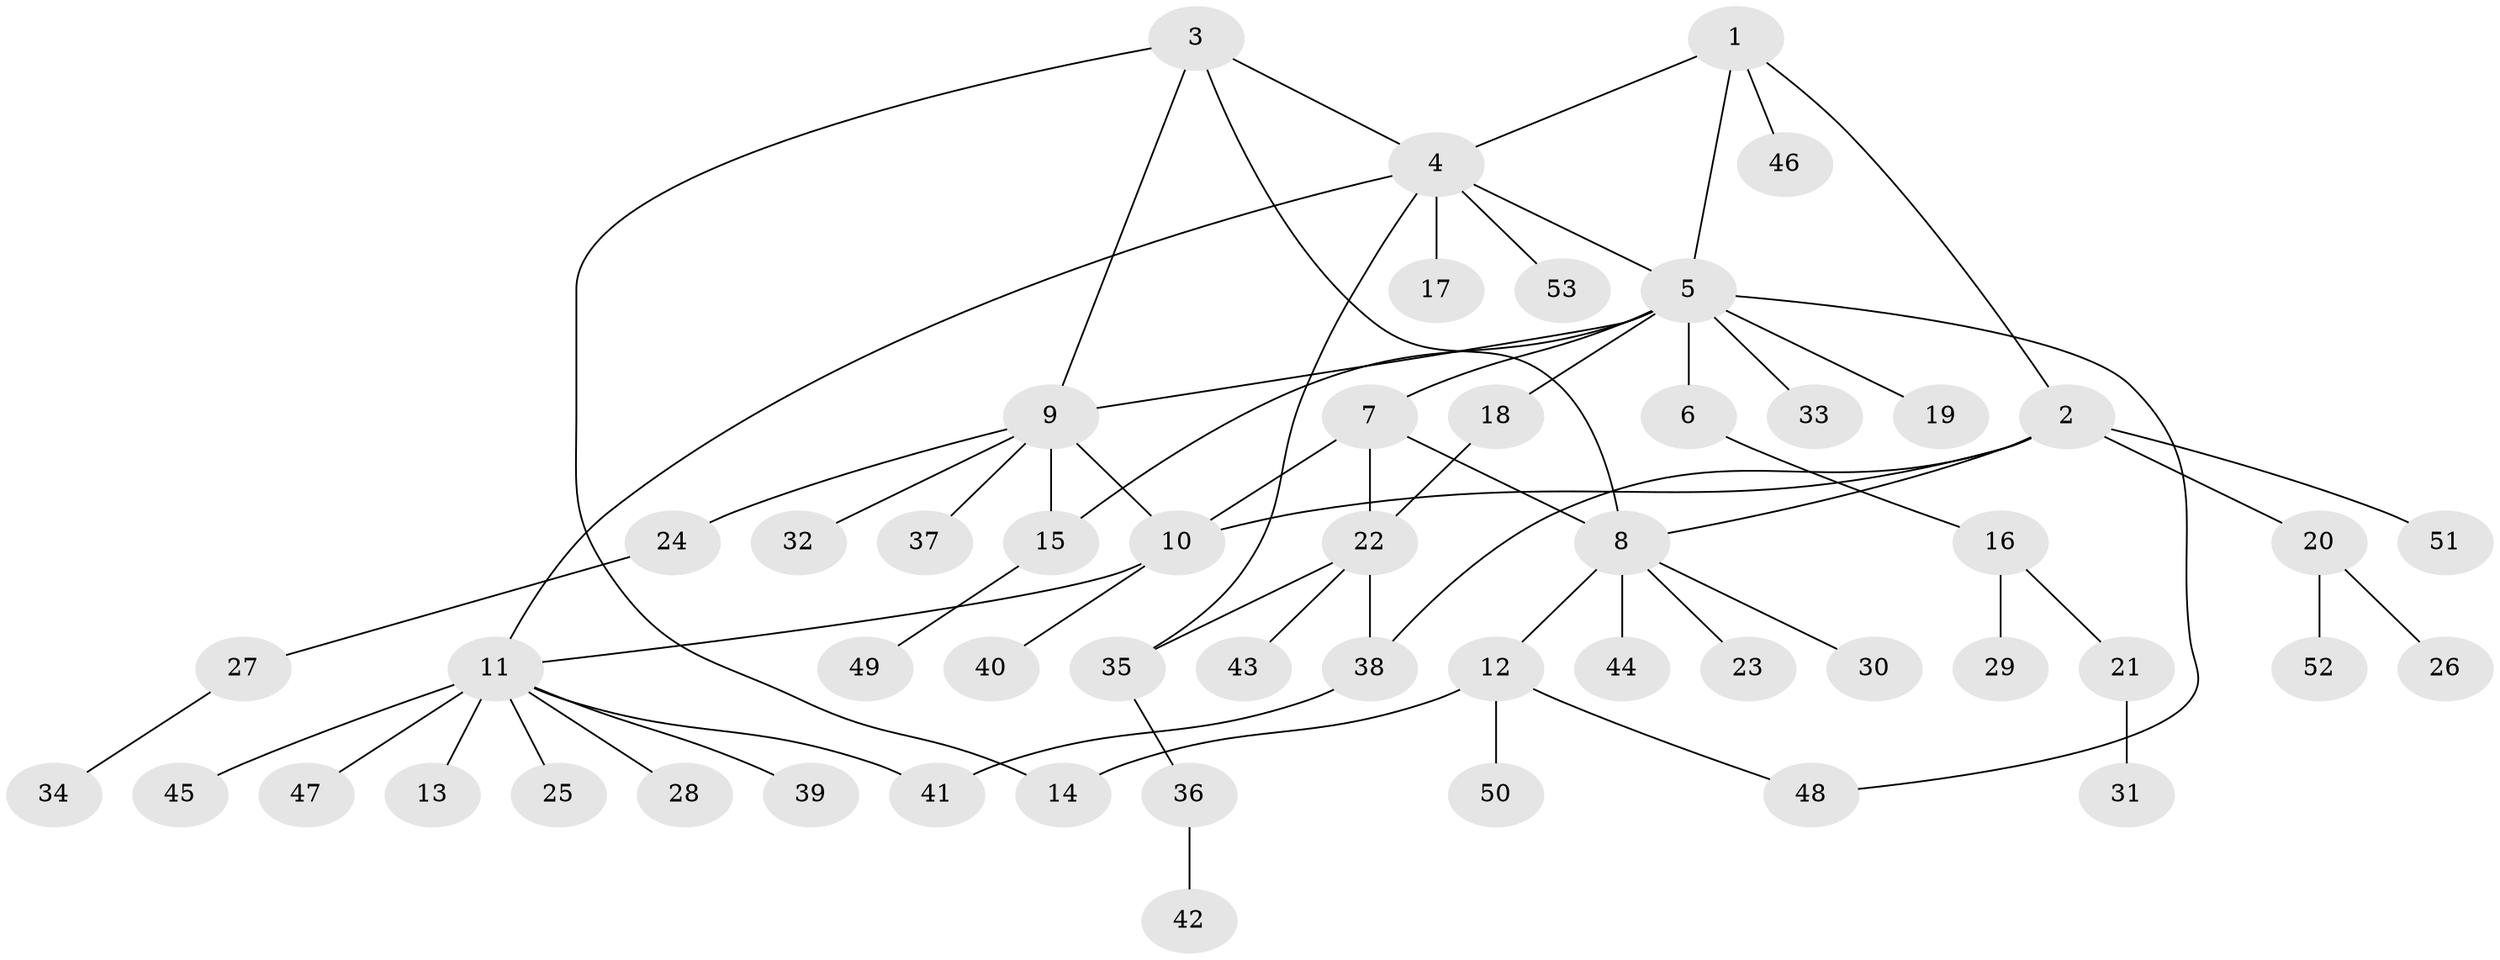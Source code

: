 // Generated by graph-tools (version 1.1) at 2025/26/03/09/25 03:26:40]
// undirected, 53 vertices, 66 edges
graph export_dot {
graph [start="1"]
  node [color=gray90,style=filled];
  1;
  2;
  3;
  4;
  5;
  6;
  7;
  8;
  9;
  10;
  11;
  12;
  13;
  14;
  15;
  16;
  17;
  18;
  19;
  20;
  21;
  22;
  23;
  24;
  25;
  26;
  27;
  28;
  29;
  30;
  31;
  32;
  33;
  34;
  35;
  36;
  37;
  38;
  39;
  40;
  41;
  42;
  43;
  44;
  45;
  46;
  47;
  48;
  49;
  50;
  51;
  52;
  53;
  1 -- 2;
  1 -- 4;
  1 -- 5;
  1 -- 46;
  2 -- 8;
  2 -- 10;
  2 -- 20;
  2 -- 38;
  2 -- 51;
  3 -- 4;
  3 -- 8;
  3 -- 9;
  3 -- 14;
  4 -- 5;
  4 -- 11;
  4 -- 17;
  4 -- 35;
  4 -- 53;
  5 -- 6;
  5 -- 7;
  5 -- 9;
  5 -- 15;
  5 -- 18;
  5 -- 19;
  5 -- 33;
  5 -- 48;
  6 -- 16;
  7 -- 8;
  7 -- 10;
  7 -- 22;
  8 -- 12;
  8 -- 23;
  8 -- 30;
  8 -- 44;
  9 -- 10;
  9 -- 15;
  9 -- 24;
  9 -- 32;
  9 -- 37;
  10 -- 11;
  10 -- 40;
  11 -- 13;
  11 -- 25;
  11 -- 28;
  11 -- 39;
  11 -- 41;
  11 -- 45;
  11 -- 47;
  12 -- 14;
  12 -- 48;
  12 -- 50;
  15 -- 49;
  16 -- 21;
  16 -- 29;
  18 -- 22;
  20 -- 26;
  20 -- 52;
  21 -- 31;
  22 -- 35;
  22 -- 38;
  22 -- 43;
  24 -- 27;
  27 -- 34;
  35 -- 36;
  36 -- 42;
  38 -- 41;
}
